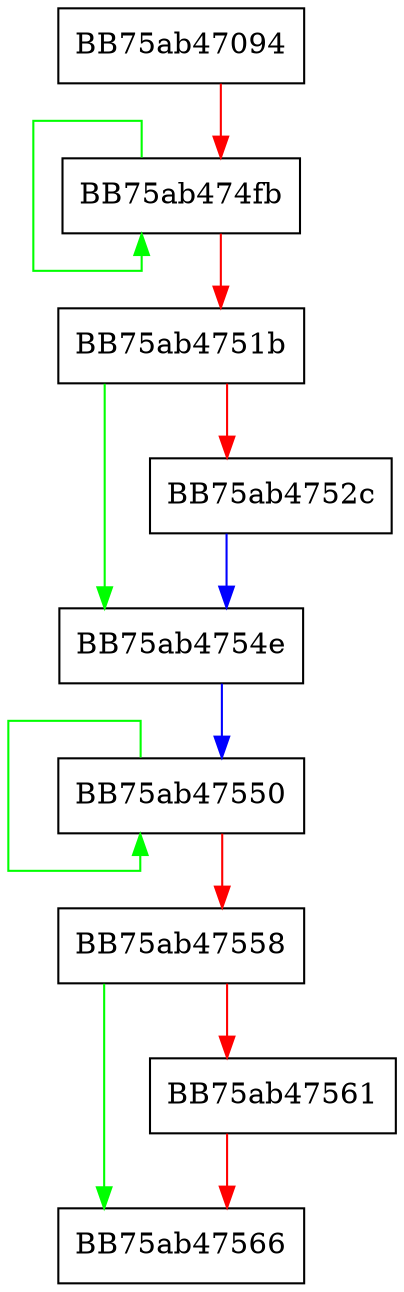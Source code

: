 digraph ConstructEnvEntries {
  node [shape="box"];
  graph [splines=ortho];
  BB75ab47094 -> BB75ab474fb [color="red"];
  BB75ab474fb -> BB75ab474fb [color="green"];
  BB75ab474fb -> BB75ab4751b [color="red"];
  BB75ab4751b -> BB75ab4754e [color="green"];
  BB75ab4751b -> BB75ab4752c [color="red"];
  BB75ab4752c -> BB75ab4754e [color="blue"];
  BB75ab4754e -> BB75ab47550 [color="blue"];
  BB75ab47550 -> BB75ab47550 [color="green"];
  BB75ab47550 -> BB75ab47558 [color="red"];
  BB75ab47558 -> BB75ab47566 [color="green"];
  BB75ab47558 -> BB75ab47561 [color="red"];
  BB75ab47561 -> BB75ab47566 [color="red"];
}